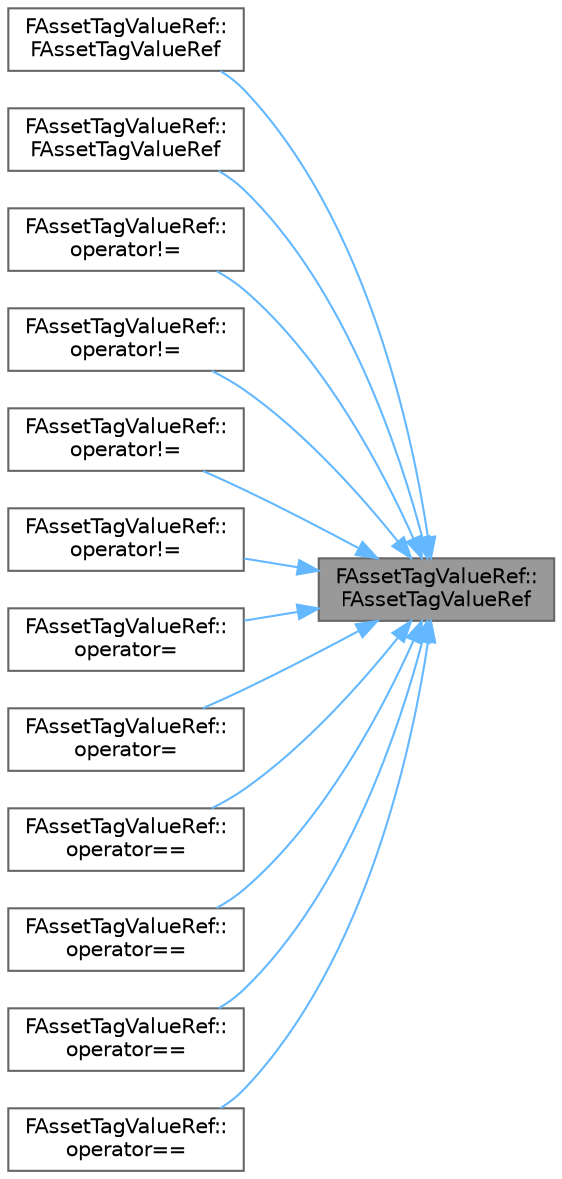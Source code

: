 digraph "FAssetTagValueRef::FAssetTagValueRef"
{
 // INTERACTIVE_SVG=YES
 // LATEX_PDF_SIZE
  bgcolor="transparent";
  edge [fontname=Helvetica,fontsize=10,labelfontname=Helvetica,labelfontsize=10];
  node [fontname=Helvetica,fontsize=10,shape=box,height=0.2,width=0.4];
  rankdir="RL";
  Node1 [id="Node000001",label="FAssetTagValueRef::\lFAssetTagValueRef",height=0.2,width=0.4,color="gray40", fillcolor="grey60", style="filled", fontcolor="black",tooltip=" "];
  Node1 -> Node2 [id="edge1_Node000001_Node000002",dir="back",color="steelblue1",style="solid",tooltip=" "];
  Node2 [id="Node000002",label="FAssetTagValueRef::\lFAssetTagValueRef",height=0.2,width=0.4,color="grey40", fillcolor="white", style="filled",URL="$d1/db3/classFAssetTagValueRef.html#a36ab56df371003a712c33b357d15c0a2",tooltip=" "];
  Node1 -> Node3 [id="edge2_Node000001_Node000003",dir="back",color="steelblue1",style="solid",tooltip=" "];
  Node3 [id="Node000003",label="FAssetTagValueRef::\lFAssetTagValueRef",height=0.2,width=0.4,color="grey40", fillcolor="white", style="filled",URL="$d1/db3/classFAssetTagValueRef.html#a876bc19527f5d8050b90d2ecb105ce7a",tooltip=" "];
  Node1 -> Node4 [id="edge3_Node000001_Node000004",dir="back",color="steelblue1",style="solid",tooltip=" "];
  Node4 [id="Node000004",label="FAssetTagValueRef::\loperator!=",height=0.2,width=0.4,color="grey40", fillcolor="white", style="filled",URL="$d1/db3/classFAssetTagValueRef.html#a62bc05234faa9357aab6bd4e44570e49",tooltip=" "];
  Node1 -> Node5 [id="edge4_Node000001_Node000005",dir="back",color="steelblue1",style="solid",tooltip=" "];
  Node5 [id="Node000005",label="FAssetTagValueRef::\loperator!=",height=0.2,width=0.4,color="grey40", fillcolor="white", style="filled",URL="$d1/db3/classFAssetTagValueRef.html#ac4125b85c03acffeb222e80bc0c32aa4",tooltip=" "];
  Node1 -> Node6 [id="edge5_Node000001_Node000006",dir="back",color="steelblue1",style="solid",tooltip=" "];
  Node6 [id="Node000006",label="FAssetTagValueRef::\loperator!=",height=0.2,width=0.4,color="grey40", fillcolor="white", style="filled",URL="$d1/db3/classFAssetTagValueRef.html#a7281abe0148bd127166a26f44af756ab",tooltip=" "];
  Node1 -> Node7 [id="edge6_Node000001_Node000007",dir="back",color="steelblue1",style="solid",tooltip=" "];
  Node7 [id="Node000007",label="FAssetTagValueRef::\loperator!=",height=0.2,width=0.4,color="grey40", fillcolor="white", style="filled",URL="$d1/db3/classFAssetTagValueRef.html#a58f4d32f4afa33b34af4c7bb530509cb",tooltip=" "];
  Node1 -> Node8 [id="edge7_Node000001_Node000008",dir="back",color="steelblue1",style="solid",tooltip=" "];
  Node8 [id="Node000008",label="FAssetTagValueRef::\loperator=",height=0.2,width=0.4,color="grey40", fillcolor="white", style="filled",URL="$d1/db3/classFAssetTagValueRef.html#a0bd8a726a8d82c5fb00e1bdb88085937",tooltip=" "];
  Node1 -> Node9 [id="edge8_Node000001_Node000009",dir="back",color="steelblue1",style="solid",tooltip=" "];
  Node9 [id="Node000009",label="FAssetTagValueRef::\loperator=",height=0.2,width=0.4,color="grey40", fillcolor="white", style="filled",URL="$d1/db3/classFAssetTagValueRef.html#aff233c5270ebacbae22186b4490a55db",tooltip=" "];
  Node1 -> Node10 [id="edge9_Node000001_Node000010",dir="back",color="steelblue1",style="solid",tooltip=" "];
  Node10 [id="Node000010",label="FAssetTagValueRef::\loperator==",height=0.2,width=0.4,color="grey40", fillcolor="white", style="filled",URL="$d1/db3/classFAssetTagValueRef.html#a8b69b83d057de3ef70178497cbe2e3d5",tooltip=" "];
  Node1 -> Node11 [id="edge10_Node000001_Node000011",dir="back",color="steelblue1",style="solid",tooltip=" "];
  Node11 [id="Node000011",label="FAssetTagValueRef::\loperator==",height=0.2,width=0.4,color="grey40", fillcolor="white", style="filled",URL="$d1/db3/classFAssetTagValueRef.html#a0273a4ef8574148862501207db07b224",tooltip=" "];
  Node1 -> Node12 [id="edge11_Node000001_Node000012",dir="back",color="steelblue1",style="solid",tooltip=" "];
  Node12 [id="Node000012",label="FAssetTagValueRef::\loperator==",height=0.2,width=0.4,color="grey40", fillcolor="white", style="filled",URL="$d1/db3/classFAssetTagValueRef.html#a43cfa1c31898d28854cef15f73bcef4e",tooltip=" "];
  Node1 -> Node13 [id="edge12_Node000001_Node000013",dir="back",color="steelblue1",style="solid",tooltip=" "];
  Node13 [id="Node000013",label="FAssetTagValueRef::\loperator==",height=0.2,width=0.4,color="grey40", fillcolor="white", style="filled",URL="$d1/db3/classFAssetTagValueRef.html#a0735023246d96f044c064c4ebbf9d7f7",tooltip=" "];
}
